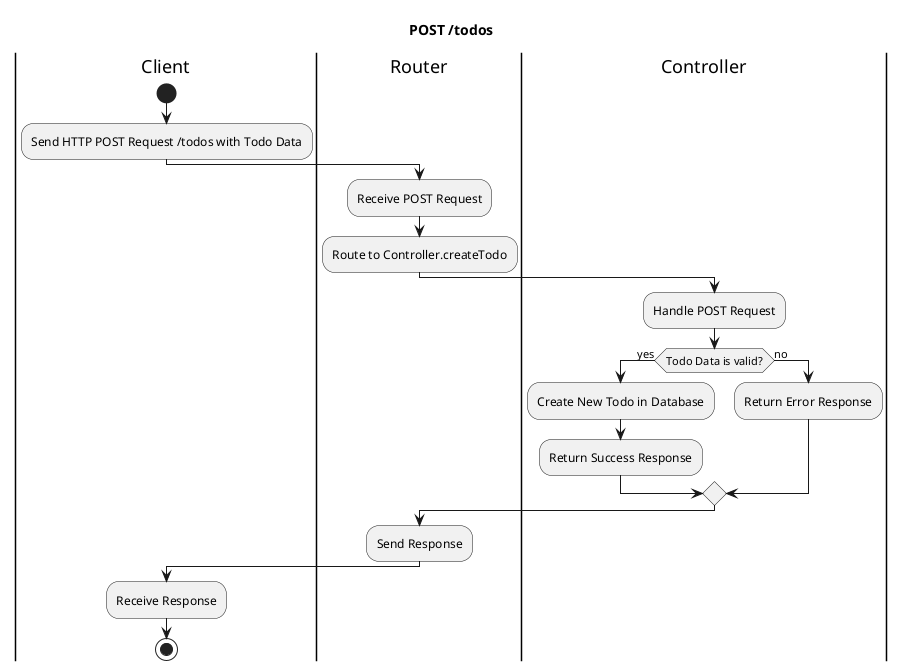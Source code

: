 @startuml
title POST /todos

|Client|
start
:Send HTTP POST Request /todos with Todo Data;

|Router|
:Receive POST Request;
:Route to Controller.createTodo;

|Controller|
:Handle POST Request;
if (Todo Data is valid?) then (yes)
  :Create New Todo in Database;
  :Return Success Response;
else (no)
  :Return Error Response;
endif

|Router|
:Send Response;

|Client|
:Receive Response;
stop
@enduml

